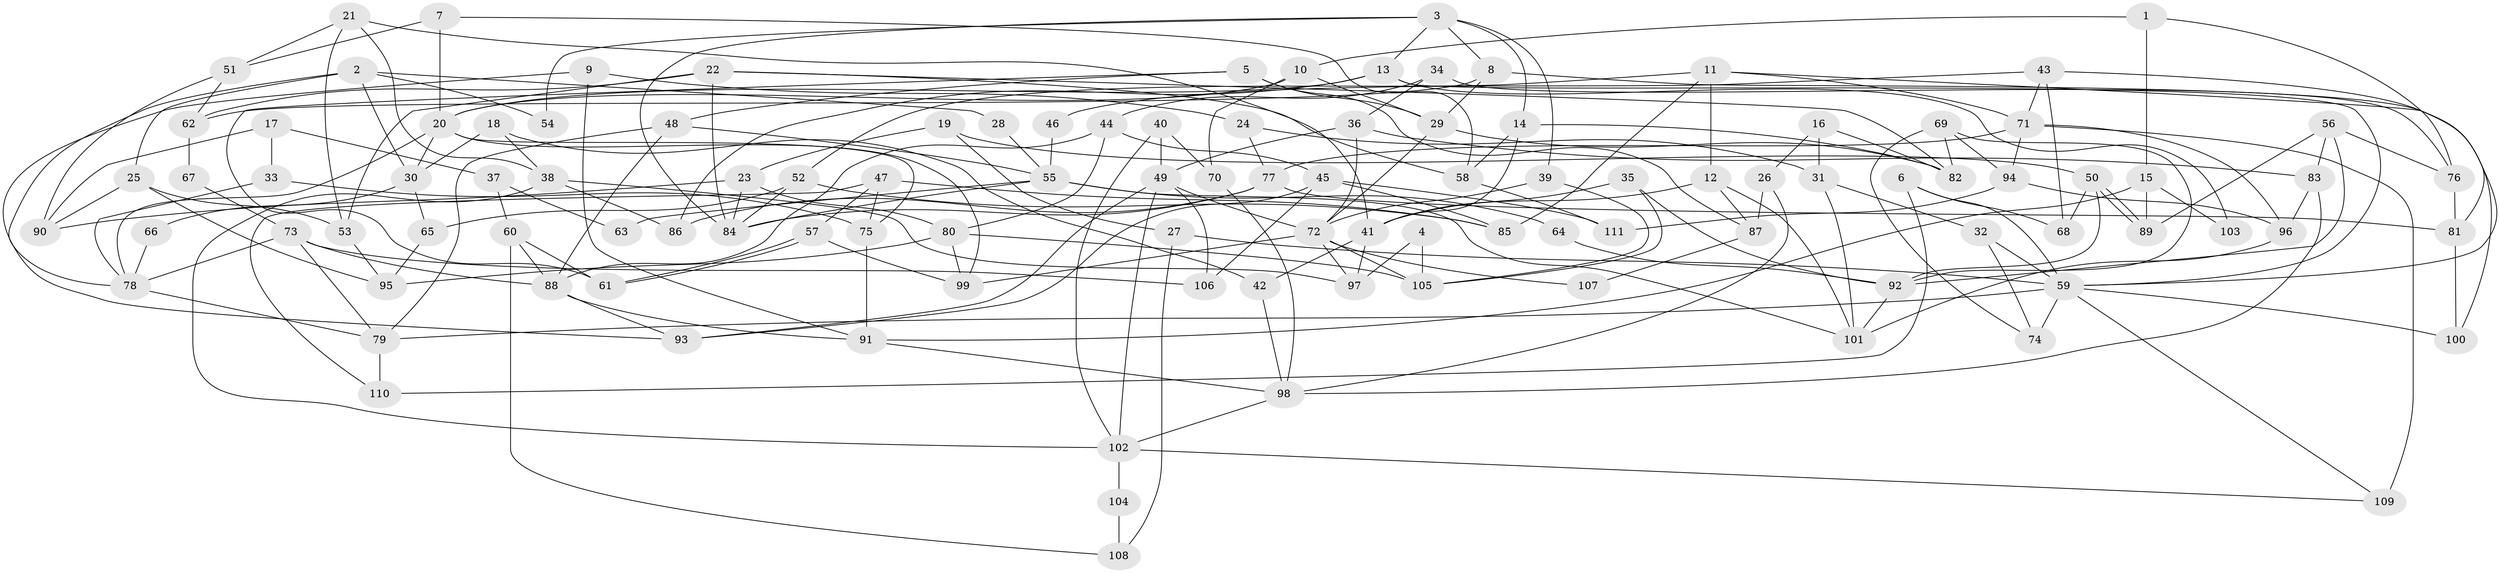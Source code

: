 // Generated by graph-tools (version 1.1) at 2025/14/03/09/25 04:14:54]
// undirected, 111 vertices, 222 edges
graph export_dot {
graph [start="1"]
  node [color=gray90,style=filled];
  1;
  2;
  3;
  4;
  5;
  6;
  7;
  8;
  9;
  10;
  11;
  12;
  13;
  14;
  15;
  16;
  17;
  18;
  19;
  20;
  21;
  22;
  23;
  24;
  25;
  26;
  27;
  28;
  29;
  30;
  31;
  32;
  33;
  34;
  35;
  36;
  37;
  38;
  39;
  40;
  41;
  42;
  43;
  44;
  45;
  46;
  47;
  48;
  49;
  50;
  51;
  52;
  53;
  54;
  55;
  56;
  57;
  58;
  59;
  60;
  61;
  62;
  63;
  64;
  65;
  66;
  67;
  68;
  69;
  70;
  71;
  72;
  73;
  74;
  75;
  76;
  77;
  78;
  79;
  80;
  81;
  82;
  83;
  84;
  85;
  86;
  87;
  88;
  89;
  90;
  91;
  92;
  93;
  94;
  95;
  96;
  97;
  98;
  99;
  100;
  101;
  102;
  103;
  104;
  105;
  106;
  107;
  108;
  109;
  110;
  111;
  1 -- 15;
  1 -- 76;
  1 -- 10;
  2 -- 30;
  2 -- 78;
  2 -- 25;
  2 -- 28;
  2 -- 54;
  3 -- 39;
  3 -- 84;
  3 -- 8;
  3 -- 13;
  3 -- 14;
  3 -- 54;
  4 -- 105;
  4 -- 97;
  5 -- 48;
  5 -- 29;
  5 -- 61;
  5 -- 87;
  6 -- 59;
  6 -- 110;
  6 -- 68;
  7 -- 51;
  7 -- 58;
  7 -- 20;
  8 -- 100;
  8 -- 29;
  8 -- 62;
  9 -- 93;
  9 -- 24;
  9 -- 91;
  10 -- 29;
  10 -- 20;
  10 -- 70;
  11 -- 59;
  11 -- 52;
  11 -- 12;
  11 -- 71;
  11 -- 85;
  12 -- 41;
  12 -- 87;
  12 -- 101;
  13 -- 20;
  13 -- 59;
  13 -- 86;
  13 -- 103;
  14 -- 58;
  14 -- 41;
  14 -- 82;
  15 -- 91;
  15 -- 89;
  15 -- 103;
  16 -- 82;
  16 -- 26;
  16 -- 31;
  17 -- 90;
  17 -- 33;
  17 -- 37;
  18 -- 30;
  18 -- 42;
  18 -- 38;
  19 -- 23;
  19 -- 50;
  19 -- 27;
  20 -- 30;
  20 -- 75;
  20 -- 78;
  20 -- 99;
  21 -- 53;
  21 -- 41;
  21 -- 38;
  21 -- 51;
  22 -- 82;
  22 -- 62;
  22 -- 53;
  22 -- 58;
  22 -- 84;
  23 -- 84;
  23 -- 80;
  23 -- 90;
  24 -- 31;
  24 -- 77;
  25 -- 53;
  25 -- 90;
  25 -- 95;
  26 -- 87;
  26 -- 98;
  27 -- 59;
  27 -- 108;
  28 -- 55;
  29 -- 82;
  29 -- 72;
  30 -- 65;
  30 -- 66;
  31 -- 101;
  31 -- 32;
  32 -- 74;
  32 -- 59;
  33 -- 78;
  33 -- 75;
  34 -- 44;
  34 -- 36;
  34 -- 76;
  35 -- 41;
  35 -- 105;
  35 -- 92;
  36 -- 49;
  36 -- 83;
  36 -- 72;
  37 -- 60;
  37 -- 63;
  38 -- 86;
  38 -- 97;
  38 -- 102;
  39 -- 72;
  39 -- 105;
  40 -- 49;
  40 -- 102;
  40 -- 70;
  41 -- 97;
  41 -- 42;
  42 -- 98;
  43 -- 71;
  43 -- 81;
  43 -- 46;
  43 -- 68;
  44 -- 45;
  44 -- 88;
  44 -- 80;
  45 -- 85;
  45 -- 106;
  45 -- 93;
  45 -- 111;
  46 -- 55;
  47 -- 75;
  47 -- 57;
  47 -- 85;
  47 -- 110;
  48 -- 79;
  48 -- 55;
  48 -- 88;
  49 -- 102;
  49 -- 72;
  49 -- 93;
  49 -- 106;
  50 -- 68;
  50 -- 89;
  50 -- 89;
  50 -- 92;
  51 -- 90;
  51 -- 62;
  52 -- 85;
  52 -- 84;
  52 -- 65;
  53 -- 95;
  55 -- 101;
  55 -- 84;
  55 -- 63;
  55 -- 64;
  56 -- 83;
  56 -- 92;
  56 -- 76;
  56 -- 89;
  57 -- 99;
  57 -- 61;
  57 -- 61;
  58 -- 111;
  59 -- 74;
  59 -- 79;
  59 -- 100;
  59 -- 109;
  60 -- 61;
  60 -- 88;
  60 -- 108;
  62 -- 67;
  64 -- 92;
  65 -- 95;
  66 -- 78;
  67 -- 73;
  69 -- 94;
  69 -- 92;
  69 -- 74;
  69 -- 82;
  70 -- 98;
  71 -- 109;
  71 -- 77;
  71 -- 94;
  71 -- 96;
  72 -- 97;
  72 -- 99;
  72 -- 105;
  72 -- 107;
  73 -- 88;
  73 -- 79;
  73 -- 78;
  73 -- 106;
  75 -- 91;
  76 -- 81;
  77 -- 86;
  77 -- 81;
  77 -- 84;
  78 -- 79;
  79 -- 110;
  80 -- 99;
  80 -- 95;
  80 -- 105;
  81 -- 100;
  83 -- 98;
  83 -- 96;
  87 -- 107;
  88 -- 93;
  88 -- 91;
  91 -- 98;
  92 -- 101;
  94 -- 96;
  94 -- 111;
  96 -- 101;
  98 -- 102;
  102 -- 104;
  102 -- 109;
  104 -- 108;
}

